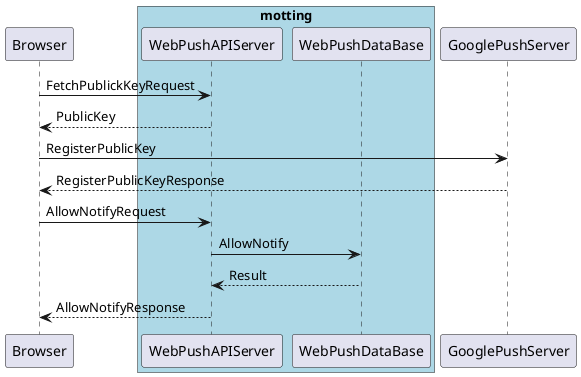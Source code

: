 @startuml allow_notify
participant Browser as browser
box "motting" #LightBlue
participant WebPushAPIServer as push
participant WebPushDataBase as pushdb
end box
participant GooglePushServer as google

' ブラウザで画面表示時に公開鍵をサーバーから取得する
browser -> push: FetchPublickKeyRequest
push --> browser:  PublicKey
browser -> google: RegisterPublicKey
google --> browser:  RegisterPublicKeyResponse
browser -> push: AllowNotifyRequest
push -> pushdb:  AllowNotify
pushdb --> push: Result
push --> browser:  AllowNotifyResponse
@enduml
